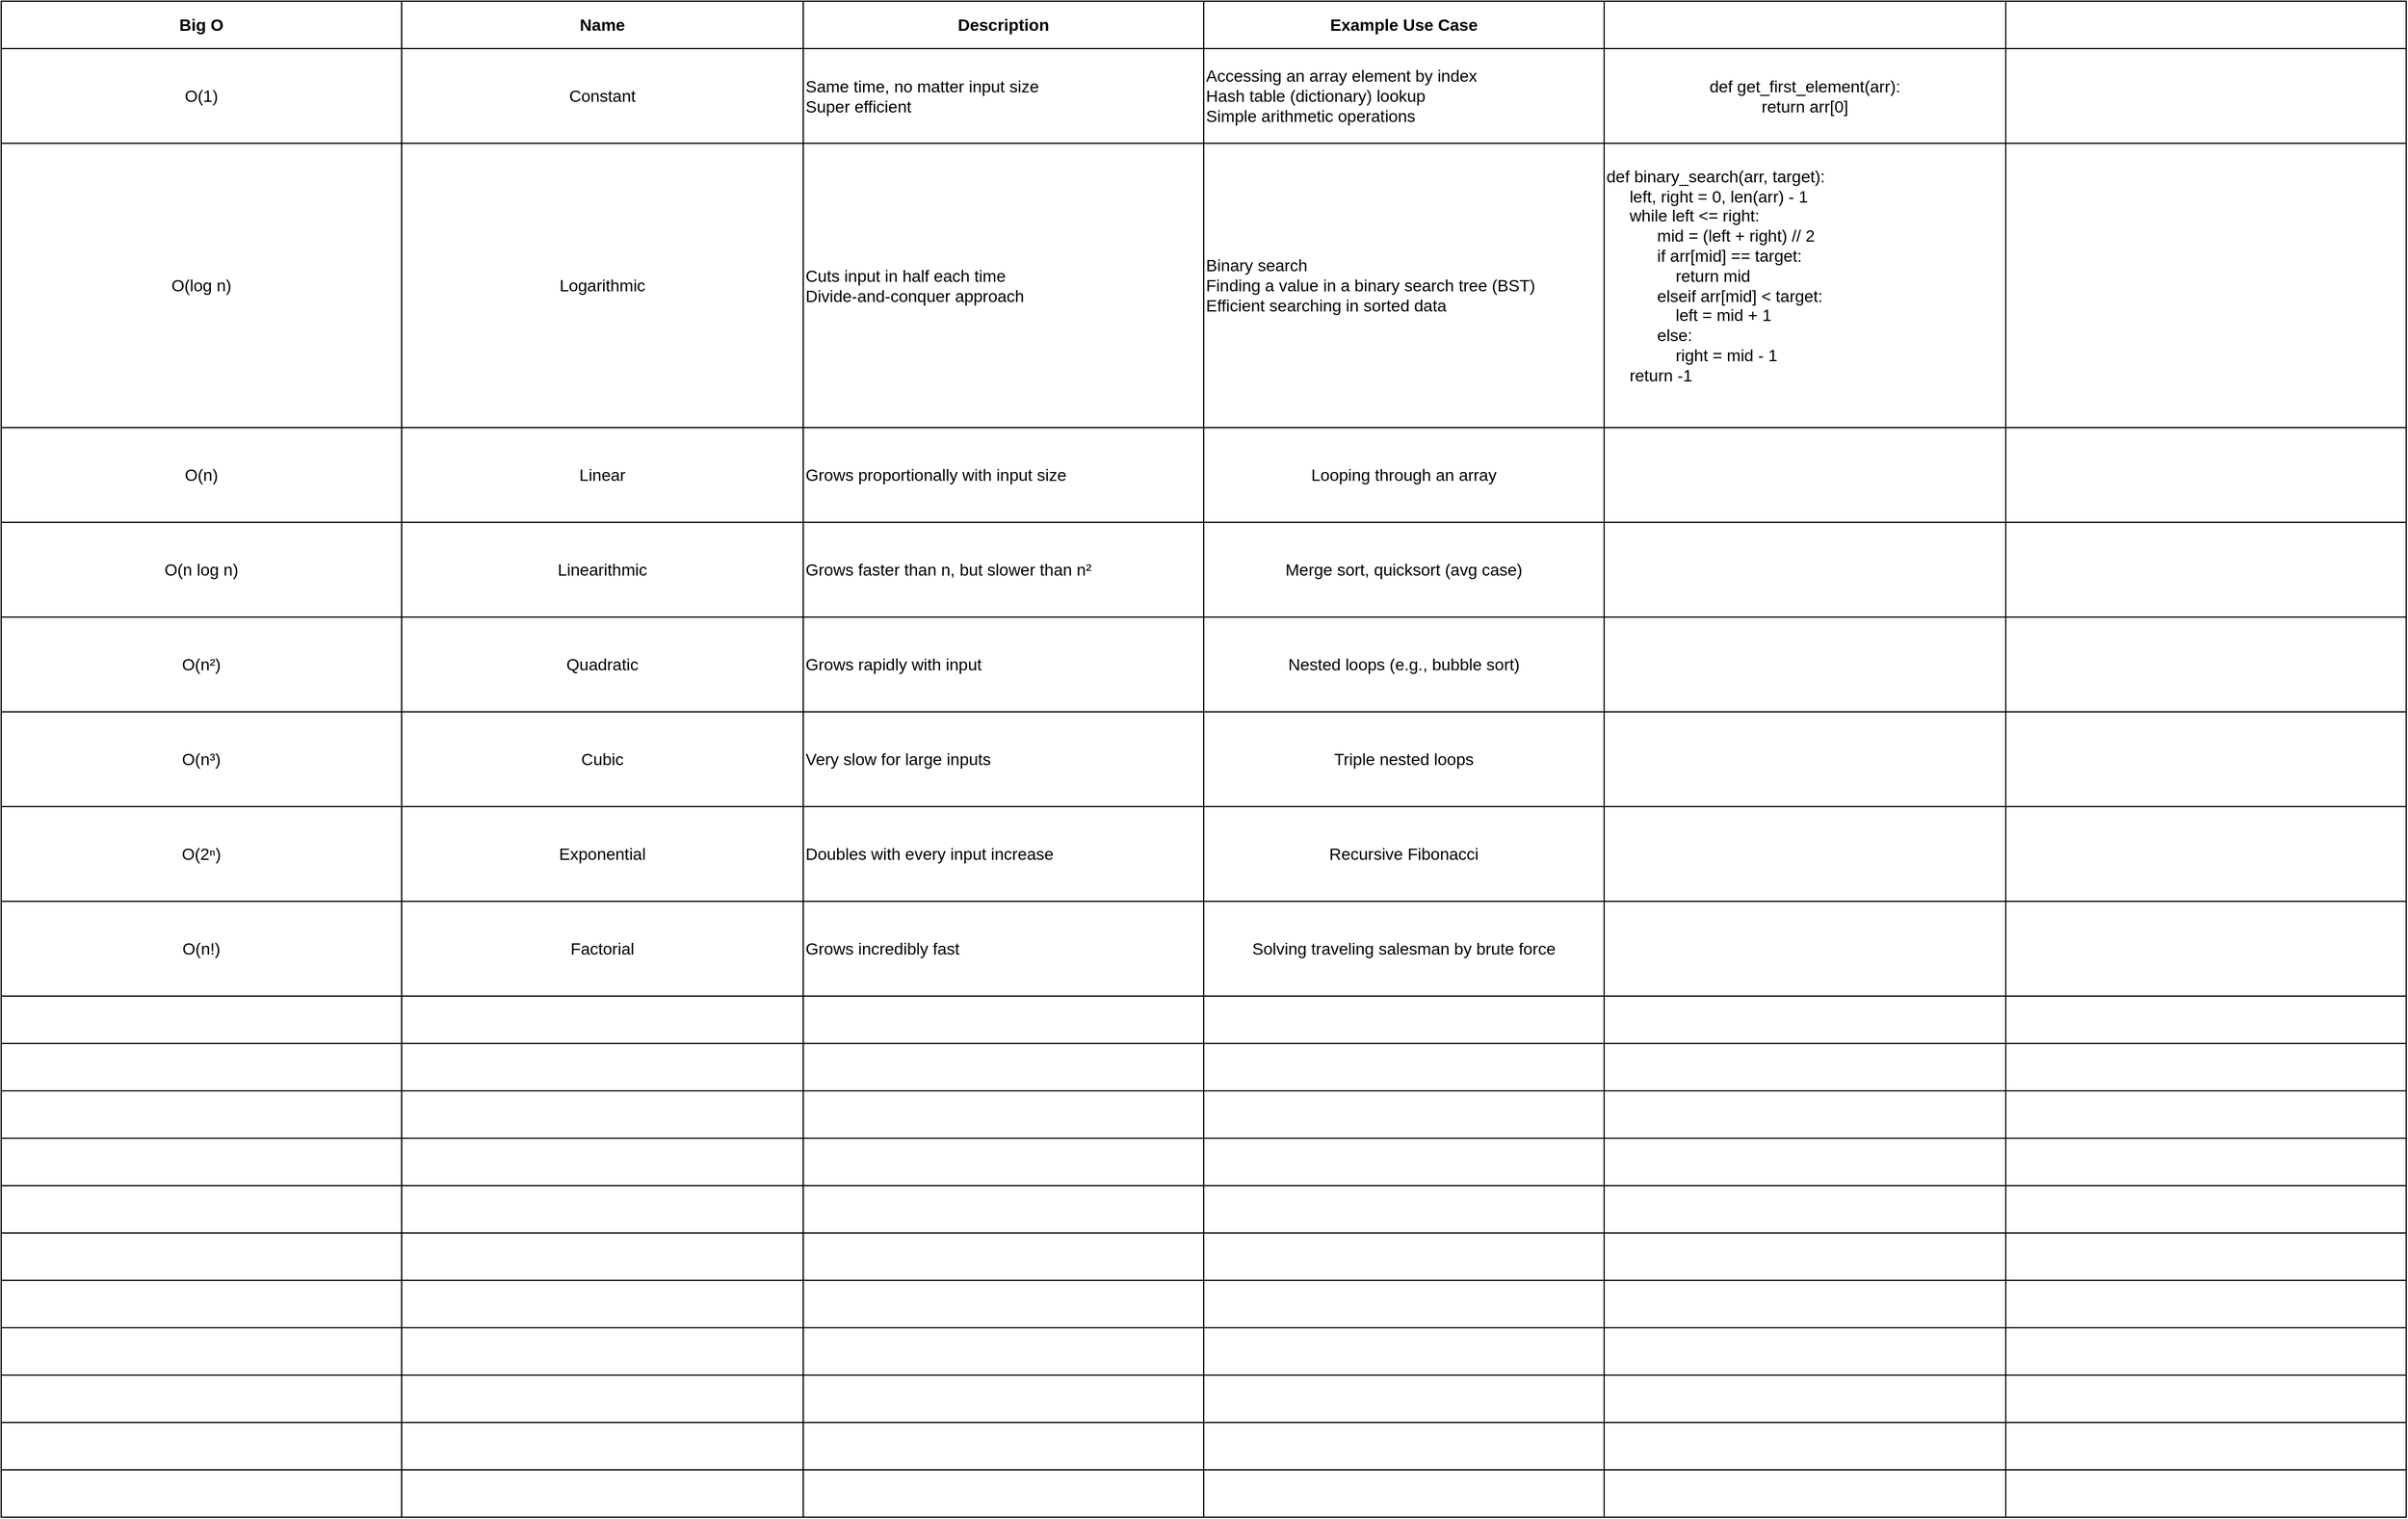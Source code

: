 <mxfile version="28.1.1">
  <diagram name="Page-1" id="e9xcQ6eifDeT-M_6UVjb">
    <mxGraphModel dx="1853" dy="1790" grid="1" gridSize="10" guides="1" tooltips="1" connect="1" arrows="1" fold="1" page="1" pageScale="1" pageWidth="850" pageHeight="1100" math="0" shadow="0">
      <root>
        <mxCell id="0" />
        <mxCell id="1" parent="0" />
        <mxCell id="AeZa2cOe8itvN7YWBq2Q-203" value="" style="shape=table;startSize=0;container=1;collapsible=0;childLayout=tableLayout;" vertex="1" parent="1">
          <mxGeometry x="80" y="-230" width="2030" height="1280" as="geometry" />
        </mxCell>
        <mxCell id="AeZa2cOe8itvN7YWBq2Q-204" value="" style="shape=tableRow;horizontal=0;startSize=0;swimlaneHead=0;swimlaneBody=0;strokeColor=inherit;top=0;left=0;bottom=0;right=0;collapsible=0;dropTarget=0;fillColor=none;points=[[0,0.5],[1,0.5]];portConstraint=eastwest;" vertex="1" parent="AeZa2cOe8itvN7YWBq2Q-203">
          <mxGeometry width="2030" height="40" as="geometry" />
        </mxCell>
        <mxCell id="AeZa2cOe8itvN7YWBq2Q-205" value="Big O" style="shape=partialRectangle;html=1;whiteSpace=wrap;connectable=0;strokeColor=inherit;overflow=hidden;fillColor=none;top=0;left=0;bottom=0;right=0;pointerEvents=1;fontSize=14;fontStyle=1" vertex="1" parent="AeZa2cOe8itvN7YWBq2Q-204">
          <mxGeometry width="338" height="40" as="geometry">
            <mxRectangle width="338" height="40" as="alternateBounds" />
          </mxGeometry>
        </mxCell>
        <mxCell id="AeZa2cOe8itvN7YWBq2Q-206" value="Name" style="shape=partialRectangle;html=1;whiteSpace=wrap;connectable=0;strokeColor=inherit;overflow=hidden;fillColor=none;top=0;left=0;bottom=0;right=0;pointerEvents=1;fontSize=14;fontStyle=1" vertex="1" parent="AeZa2cOe8itvN7YWBq2Q-204">
          <mxGeometry x="338" width="339" height="40" as="geometry">
            <mxRectangle width="339" height="40" as="alternateBounds" />
          </mxGeometry>
        </mxCell>
        <mxCell id="AeZa2cOe8itvN7YWBq2Q-207" value="Description" style="shape=partialRectangle;html=1;whiteSpace=wrap;connectable=0;strokeColor=inherit;overflow=hidden;fillColor=none;top=0;left=0;bottom=0;right=0;pointerEvents=1;fontSize=14;fontStyle=1" vertex="1" parent="AeZa2cOe8itvN7YWBq2Q-204">
          <mxGeometry x="677" width="338" height="40" as="geometry">
            <mxRectangle width="338" height="40" as="alternateBounds" />
          </mxGeometry>
        </mxCell>
        <mxCell id="AeZa2cOe8itvN7YWBq2Q-208" value="Example Use Case" style="shape=partialRectangle;html=1;whiteSpace=wrap;connectable=0;strokeColor=inherit;overflow=hidden;fillColor=none;top=0;left=0;bottom=0;right=0;pointerEvents=1;fontSize=14;fontStyle=1" vertex="1" parent="AeZa2cOe8itvN7YWBq2Q-204">
          <mxGeometry x="1015" width="338" height="40" as="geometry">
            <mxRectangle width="338" height="40" as="alternateBounds" />
          </mxGeometry>
        </mxCell>
        <mxCell id="AeZa2cOe8itvN7YWBq2Q-209" value="" style="shape=partialRectangle;html=1;whiteSpace=wrap;connectable=0;strokeColor=inherit;overflow=hidden;fillColor=none;top=0;left=0;bottom=0;right=0;pointerEvents=1;fontSize=14;fontStyle=1" vertex="1" parent="AeZa2cOe8itvN7YWBq2Q-204">
          <mxGeometry x="1353" width="339" height="40" as="geometry">
            <mxRectangle width="339" height="40" as="alternateBounds" />
          </mxGeometry>
        </mxCell>
        <mxCell id="AeZa2cOe8itvN7YWBq2Q-210" value="" style="shape=partialRectangle;html=1;whiteSpace=wrap;connectable=0;strokeColor=inherit;overflow=hidden;fillColor=none;top=0;left=0;bottom=0;right=0;pointerEvents=1;" vertex="1" parent="AeZa2cOe8itvN7YWBq2Q-204">
          <mxGeometry x="1692" width="338" height="40" as="geometry">
            <mxRectangle width="338" height="40" as="alternateBounds" />
          </mxGeometry>
        </mxCell>
        <mxCell id="AeZa2cOe8itvN7YWBq2Q-211" value="" style="shape=tableRow;horizontal=0;startSize=0;swimlaneHead=0;swimlaneBody=0;strokeColor=inherit;top=0;left=0;bottom=0;right=0;collapsible=0;dropTarget=0;fillColor=none;points=[[0,0.5],[1,0.5]];portConstraint=eastwest;align=left;" vertex="1" parent="AeZa2cOe8itvN7YWBq2Q-203">
          <mxGeometry y="40" width="2030" height="80" as="geometry" />
        </mxCell>
        <mxCell id="AeZa2cOe8itvN7YWBq2Q-212" value="O(1)" style="shape=partialRectangle;html=1;whiteSpace=wrap;connectable=0;strokeColor=inherit;overflow=hidden;fillColor=none;top=0;left=0;bottom=0;right=0;pointerEvents=1;fontSize=14;" vertex="1" parent="AeZa2cOe8itvN7YWBq2Q-211">
          <mxGeometry width="338" height="80" as="geometry">
            <mxRectangle width="338" height="80" as="alternateBounds" />
          </mxGeometry>
        </mxCell>
        <mxCell id="AeZa2cOe8itvN7YWBq2Q-213" value="Constant" style="shape=partialRectangle;html=1;whiteSpace=wrap;connectable=0;strokeColor=inherit;overflow=hidden;fillColor=none;top=0;left=0;bottom=0;right=0;pointerEvents=1;fontSize=14;" vertex="1" parent="AeZa2cOe8itvN7YWBq2Q-211">
          <mxGeometry x="338" width="339" height="80" as="geometry">
            <mxRectangle width="339" height="80" as="alternateBounds" />
          </mxGeometry>
        </mxCell>
        <mxCell id="AeZa2cOe8itvN7YWBq2Q-214" value="Same time, no matter input size&lt;br&gt;Super efficient" style="shape=partialRectangle;html=1;whiteSpace=wrap;connectable=0;strokeColor=inherit;overflow=hidden;fillColor=none;top=0;left=0;bottom=0;right=0;pointerEvents=1;fontSize=14;align=left;" vertex="1" parent="AeZa2cOe8itvN7YWBq2Q-211">
          <mxGeometry x="677" width="338" height="80" as="geometry">
            <mxRectangle width="338" height="80" as="alternateBounds" />
          </mxGeometry>
        </mxCell>
        <mxCell id="AeZa2cOe8itvN7YWBq2Q-215" value="Accessing an array element by index&lt;br&gt;Hash table (dictionary) lookup&lt;br&gt;Simple arithmetic operations" style="shape=partialRectangle;html=1;whiteSpace=wrap;connectable=0;strokeColor=inherit;overflow=hidden;fillColor=none;top=0;left=0;bottom=0;right=0;pointerEvents=1;fontSize=14;align=left;" vertex="1" parent="AeZa2cOe8itvN7YWBq2Q-211">
          <mxGeometry x="1015" width="338" height="80" as="geometry">
            <mxRectangle width="338" height="80" as="alternateBounds" />
          </mxGeometry>
        </mxCell>
        <mxCell id="AeZa2cOe8itvN7YWBq2Q-216" value="&lt;div&gt;&lt;font style=&quot;font-size: 14px;&quot;&gt;def get_first_element(arr):&lt;/font&gt;&lt;/div&gt;&lt;div&gt;&lt;font style=&quot;font-size: 13px;&quot;&gt;&lt;font style=&quot;font-size: 14px;&quot;&gt;return arr[0]&lt;/font&gt;&lt;br&gt;&lt;/font&gt;&lt;/div&gt;" style="shape=partialRectangle;html=1;whiteSpace=wrap;connectable=0;strokeColor=inherit;overflow=hidden;fillColor=none;top=0;left=0;bottom=0;right=0;pointerEvents=1;align=center;" vertex="1" parent="AeZa2cOe8itvN7YWBq2Q-211">
          <mxGeometry x="1353" width="339" height="80" as="geometry">
            <mxRectangle width="339" height="80" as="alternateBounds" />
          </mxGeometry>
        </mxCell>
        <mxCell id="AeZa2cOe8itvN7YWBq2Q-217" value="" style="shape=partialRectangle;html=1;whiteSpace=wrap;connectable=0;strokeColor=inherit;overflow=hidden;fillColor=none;top=0;left=0;bottom=0;right=0;pointerEvents=1;" vertex="1" parent="AeZa2cOe8itvN7YWBq2Q-211">
          <mxGeometry x="1692" width="338" height="80" as="geometry">
            <mxRectangle width="338" height="80" as="alternateBounds" />
          </mxGeometry>
        </mxCell>
        <mxCell id="AeZa2cOe8itvN7YWBq2Q-218" value="" style="shape=tableRow;horizontal=0;startSize=0;swimlaneHead=0;swimlaneBody=0;strokeColor=inherit;top=0;left=0;bottom=0;right=0;collapsible=0;dropTarget=0;fillColor=none;points=[[0,0.5],[1,0.5]];portConstraint=eastwest;" vertex="1" parent="AeZa2cOe8itvN7YWBq2Q-203">
          <mxGeometry y="120" width="2030" height="240" as="geometry" />
        </mxCell>
        <mxCell id="AeZa2cOe8itvN7YWBq2Q-219" value="O(log n)" style="shape=partialRectangle;html=1;whiteSpace=wrap;connectable=0;strokeColor=inherit;overflow=hidden;fillColor=none;top=0;left=0;bottom=0;right=0;pointerEvents=1;fontSize=14;" vertex="1" parent="AeZa2cOe8itvN7YWBq2Q-218">
          <mxGeometry width="338" height="240" as="geometry">
            <mxRectangle width="338" height="240" as="alternateBounds" />
          </mxGeometry>
        </mxCell>
        <mxCell id="AeZa2cOe8itvN7YWBq2Q-220" value="Logarithmic" style="shape=partialRectangle;html=1;whiteSpace=wrap;connectable=0;strokeColor=inherit;overflow=hidden;fillColor=none;top=0;left=0;bottom=0;right=0;pointerEvents=1;fontSize=14;" vertex="1" parent="AeZa2cOe8itvN7YWBq2Q-218">
          <mxGeometry x="338" width="339" height="240" as="geometry">
            <mxRectangle width="339" height="240" as="alternateBounds" />
          </mxGeometry>
        </mxCell>
        <mxCell id="AeZa2cOe8itvN7YWBq2Q-221" value="Cuts input in half each time&lt;br&gt;Divide-and-conquer approach" style="shape=partialRectangle;html=1;whiteSpace=wrap;connectable=0;strokeColor=inherit;overflow=hidden;fillColor=none;top=0;left=0;bottom=0;right=0;pointerEvents=1;fontSize=14;align=left;" vertex="1" parent="AeZa2cOe8itvN7YWBq2Q-218">
          <mxGeometry x="677" width="338" height="240" as="geometry">
            <mxRectangle width="338" height="240" as="alternateBounds" />
          </mxGeometry>
        </mxCell>
        <mxCell id="AeZa2cOe8itvN7YWBq2Q-222" value="Binary search&lt;br&gt;&lt;div&gt;Finding a value in a binary search tree (BST)&lt;/div&gt;&lt;div&gt;Efficient searching in sorted data&lt;br&gt;&lt;/div&gt;" style="shape=partialRectangle;html=1;whiteSpace=wrap;connectable=0;strokeColor=inherit;overflow=hidden;fillColor=none;top=0;left=0;bottom=0;right=0;pointerEvents=1;fontSize=14;align=left;" vertex="1" parent="AeZa2cOe8itvN7YWBq2Q-218">
          <mxGeometry x="1015" width="338" height="240" as="geometry">
            <mxRectangle width="338" height="240" as="alternateBounds" />
          </mxGeometry>
        </mxCell>
        <mxCell id="AeZa2cOe8itvN7YWBq2Q-223" value="&lt;div&gt;&lt;font style=&quot;font-size: 14px;&quot;&gt;def binary_search(arr, target):&lt;/font&gt;&lt;/div&gt;&lt;div&gt;&lt;font style=&quot;font-size: 14px;&quot;&gt;&amp;nbsp;&amp;nbsp;&amp;nbsp;&amp;nbsp; left, right = 0, len(arr) - 1&lt;/font&gt;&lt;/div&gt;&lt;div&gt;&lt;font style=&quot;font-size: 14px;&quot;&gt;&amp;nbsp;&amp;nbsp;&amp;nbsp;&amp;nbsp; while left &amp;lt;= right:&lt;/font&gt;&lt;/div&gt;&lt;div&gt;&lt;font style=&quot;font-size: 14px;&quot;&gt;&amp;nbsp;&amp;nbsp;&amp;nbsp;&amp;nbsp;&amp;nbsp;&amp;nbsp;&amp;nbsp;&amp;nbsp;&amp;nbsp;&amp;nbsp; mid = (left + right) // 2&lt;/font&gt;&lt;/div&gt;&lt;div&gt;&lt;font style=&quot;font-size: 14px;&quot;&gt;&amp;nbsp;&amp;nbsp;&amp;nbsp;&amp;nbsp;&amp;nbsp;&amp;nbsp;&amp;nbsp;&amp;nbsp;&amp;nbsp;&amp;nbsp; if arr[mid] == target:&lt;/font&gt;&lt;/div&gt;&lt;div&gt;&lt;font style=&quot;font-size: 14px;&quot;&gt;&amp;nbsp;&amp;nbsp;&amp;nbsp;&amp;nbsp;&amp;nbsp;&amp;nbsp;&amp;nbsp;&amp;nbsp;&amp;nbsp;&amp;nbsp;&amp;nbsp;&amp;nbsp;&amp;nbsp;&amp;nbsp; return mid&lt;/font&gt;&lt;/div&gt;&lt;div&gt;&lt;font style=&quot;font-size: 14px;&quot;&gt;&amp;nbsp;&amp;nbsp;&amp;nbsp;&amp;nbsp;&amp;nbsp;&amp;nbsp;&amp;nbsp;&amp;nbsp;&amp;nbsp;&amp;nbsp; elseif arr[mid] &amp;lt; target:&lt;/font&gt;&lt;/div&gt;&lt;div&gt;&lt;font style=&quot;font-size: 14px;&quot;&gt;&amp;nbsp;&amp;nbsp;&amp;nbsp;&amp;nbsp;&amp;nbsp;&amp;nbsp;&amp;nbsp;&amp;nbsp;&amp;nbsp;&amp;nbsp;&amp;nbsp;&amp;nbsp;&amp;nbsp;&amp;nbsp; left = mid + 1&lt;/font&gt;&lt;/div&gt;&lt;div&gt;&lt;font style=&quot;font-size: 14px;&quot;&gt;&amp;nbsp;&amp;nbsp;&amp;nbsp;&amp;nbsp;&amp;nbsp;&amp;nbsp;&amp;nbsp;&amp;nbsp;&amp;nbsp;&amp;nbsp; else:&lt;/font&gt;&lt;/div&gt;&lt;div&gt;&lt;font style=&quot;font-size: 14px;&quot;&gt;&amp;nbsp;&amp;nbsp;&amp;nbsp;&amp;nbsp;&amp;nbsp;&amp;nbsp;&amp;nbsp;&amp;nbsp;&amp;nbsp;&amp;nbsp;&amp;nbsp;&amp;nbsp;&amp;nbsp;&amp;nbsp; right = mid - 1&lt;/font&gt;&lt;/div&gt;&lt;div&gt;&lt;font style=&quot;font-size: 14px;&quot;&gt;&amp;nbsp;&amp;nbsp;&amp;nbsp;&amp;nbsp; return -1&lt;br&gt;&lt;/font&gt;&lt;/div&gt;&lt;div&gt;&lt;font style=&quot;font-size: 14px;&quot;&gt;&lt;br&gt;&lt;/font&gt;&lt;/div&gt;" style="shape=partialRectangle;html=1;whiteSpace=wrap;connectable=0;strokeColor=inherit;overflow=hidden;fillColor=none;top=0;left=0;bottom=0;right=0;pointerEvents=1;align=left;" vertex="1" parent="AeZa2cOe8itvN7YWBq2Q-218">
          <mxGeometry x="1353" width="339" height="240" as="geometry">
            <mxRectangle width="339" height="240" as="alternateBounds" />
          </mxGeometry>
        </mxCell>
        <mxCell id="AeZa2cOe8itvN7YWBq2Q-224" value="" style="shape=partialRectangle;html=1;whiteSpace=wrap;connectable=0;strokeColor=inherit;overflow=hidden;fillColor=none;top=0;left=0;bottom=0;right=0;pointerEvents=1;" vertex="1" parent="AeZa2cOe8itvN7YWBq2Q-218">
          <mxGeometry x="1692" width="338" height="240" as="geometry">
            <mxRectangle width="338" height="240" as="alternateBounds" />
          </mxGeometry>
        </mxCell>
        <mxCell id="AeZa2cOe8itvN7YWBq2Q-225" value="" style="shape=tableRow;horizontal=0;startSize=0;swimlaneHead=0;swimlaneBody=0;strokeColor=inherit;top=0;left=0;bottom=0;right=0;collapsible=0;dropTarget=0;fillColor=none;points=[[0,0.5],[1,0.5]];portConstraint=eastwest;" vertex="1" parent="AeZa2cOe8itvN7YWBq2Q-203">
          <mxGeometry y="360" width="2030" height="80" as="geometry" />
        </mxCell>
        <mxCell id="AeZa2cOe8itvN7YWBq2Q-226" value="O(n)" style="shape=partialRectangle;html=1;whiteSpace=wrap;connectable=0;strokeColor=inherit;overflow=hidden;fillColor=none;top=0;left=0;bottom=0;right=0;pointerEvents=1;fontSize=14;" vertex="1" parent="AeZa2cOe8itvN7YWBq2Q-225">
          <mxGeometry width="338" height="80" as="geometry">
            <mxRectangle width="338" height="80" as="alternateBounds" />
          </mxGeometry>
        </mxCell>
        <mxCell id="AeZa2cOe8itvN7YWBq2Q-227" value="Linear" style="shape=partialRectangle;html=1;whiteSpace=wrap;connectable=0;strokeColor=inherit;overflow=hidden;fillColor=none;top=0;left=0;bottom=0;right=0;pointerEvents=1;fontSize=14;" vertex="1" parent="AeZa2cOe8itvN7YWBq2Q-225">
          <mxGeometry x="338" width="339" height="80" as="geometry">
            <mxRectangle width="339" height="80" as="alternateBounds" />
          </mxGeometry>
        </mxCell>
        <mxCell id="AeZa2cOe8itvN7YWBq2Q-228" value="Grows proportionally with input size" style="shape=partialRectangle;html=1;whiteSpace=wrap;connectable=0;strokeColor=inherit;overflow=hidden;fillColor=none;top=0;left=0;bottom=0;right=0;pointerEvents=1;fontSize=14;align=left;" vertex="1" parent="AeZa2cOe8itvN7YWBq2Q-225">
          <mxGeometry x="677" width="338" height="80" as="geometry">
            <mxRectangle width="338" height="80" as="alternateBounds" />
          </mxGeometry>
        </mxCell>
        <mxCell id="AeZa2cOe8itvN7YWBq2Q-229" value="Looping through an array" style="shape=partialRectangle;html=1;whiteSpace=wrap;connectable=0;strokeColor=inherit;overflow=hidden;fillColor=none;top=0;left=0;bottom=0;right=0;pointerEvents=1;fontSize=14;" vertex="1" parent="AeZa2cOe8itvN7YWBq2Q-225">
          <mxGeometry x="1015" width="338" height="80" as="geometry">
            <mxRectangle width="338" height="80" as="alternateBounds" />
          </mxGeometry>
        </mxCell>
        <mxCell id="AeZa2cOe8itvN7YWBq2Q-230" value="" style="shape=partialRectangle;html=1;whiteSpace=wrap;connectable=0;strokeColor=inherit;overflow=hidden;fillColor=none;top=0;left=0;bottom=0;right=0;pointerEvents=1;" vertex="1" parent="AeZa2cOe8itvN7YWBq2Q-225">
          <mxGeometry x="1353" width="339" height="80" as="geometry">
            <mxRectangle width="339" height="80" as="alternateBounds" />
          </mxGeometry>
        </mxCell>
        <mxCell id="AeZa2cOe8itvN7YWBq2Q-231" value="" style="shape=partialRectangle;html=1;whiteSpace=wrap;connectable=0;strokeColor=inherit;overflow=hidden;fillColor=none;top=0;left=0;bottom=0;right=0;pointerEvents=1;" vertex="1" parent="AeZa2cOe8itvN7YWBq2Q-225">
          <mxGeometry x="1692" width="338" height="80" as="geometry">
            <mxRectangle width="338" height="80" as="alternateBounds" />
          </mxGeometry>
        </mxCell>
        <mxCell id="AeZa2cOe8itvN7YWBq2Q-232" value="" style="shape=tableRow;horizontal=0;startSize=0;swimlaneHead=0;swimlaneBody=0;strokeColor=inherit;top=0;left=0;bottom=0;right=0;collapsible=0;dropTarget=0;fillColor=none;points=[[0,0.5],[1,0.5]];portConstraint=eastwest;" vertex="1" parent="AeZa2cOe8itvN7YWBq2Q-203">
          <mxGeometry y="440" width="2030" height="80" as="geometry" />
        </mxCell>
        <mxCell id="AeZa2cOe8itvN7YWBq2Q-233" value="O(n log n)" style="shape=partialRectangle;html=1;whiteSpace=wrap;connectable=0;strokeColor=inherit;overflow=hidden;fillColor=none;top=0;left=0;bottom=0;right=0;pointerEvents=1;fontSize=14;" vertex="1" parent="AeZa2cOe8itvN7YWBq2Q-232">
          <mxGeometry width="338" height="80" as="geometry">
            <mxRectangle width="338" height="80" as="alternateBounds" />
          </mxGeometry>
        </mxCell>
        <mxCell id="AeZa2cOe8itvN7YWBq2Q-234" value="Linearithmic" style="shape=partialRectangle;html=1;whiteSpace=wrap;connectable=0;strokeColor=inherit;overflow=hidden;fillColor=none;top=0;left=0;bottom=0;right=0;pointerEvents=1;fontSize=14;" vertex="1" parent="AeZa2cOe8itvN7YWBq2Q-232">
          <mxGeometry x="338" width="339" height="80" as="geometry">
            <mxRectangle width="339" height="80" as="alternateBounds" />
          </mxGeometry>
        </mxCell>
        <mxCell id="AeZa2cOe8itvN7YWBq2Q-235" value="Grows faster than n, but slower than n²" style="shape=partialRectangle;html=1;whiteSpace=wrap;connectable=0;strokeColor=inherit;overflow=hidden;fillColor=none;top=0;left=0;bottom=0;right=0;pointerEvents=1;fontSize=14;align=left;" vertex="1" parent="AeZa2cOe8itvN7YWBq2Q-232">
          <mxGeometry x="677" width="338" height="80" as="geometry">
            <mxRectangle width="338" height="80" as="alternateBounds" />
          </mxGeometry>
        </mxCell>
        <mxCell id="AeZa2cOe8itvN7YWBq2Q-236" value="Merge sort, quicksort (avg case)" style="shape=partialRectangle;html=1;whiteSpace=wrap;connectable=0;strokeColor=inherit;overflow=hidden;fillColor=none;top=0;left=0;bottom=0;right=0;pointerEvents=1;fontSize=14;" vertex="1" parent="AeZa2cOe8itvN7YWBq2Q-232">
          <mxGeometry x="1015" width="338" height="80" as="geometry">
            <mxRectangle width="338" height="80" as="alternateBounds" />
          </mxGeometry>
        </mxCell>
        <mxCell id="AeZa2cOe8itvN7YWBq2Q-237" value="" style="shape=partialRectangle;html=1;whiteSpace=wrap;connectable=0;strokeColor=inherit;overflow=hidden;fillColor=none;top=0;left=0;bottom=0;right=0;pointerEvents=1;" vertex="1" parent="AeZa2cOe8itvN7YWBq2Q-232">
          <mxGeometry x="1353" width="339" height="80" as="geometry">
            <mxRectangle width="339" height="80" as="alternateBounds" />
          </mxGeometry>
        </mxCell>
        <mxCell id="AeZa2cOe8itvN7YWBq2Q-238" value="" style="shape=partialRectangle;html=1;whiteSpace=wrap;connectable=0;strokeColor=inherit;overflow=hidden;fillColor=none;top=0;left=0;bottom=0;right=0;pointerEvents=1;" vertex="1" parent="AeZa2cOe8itvN7YWBq2Q-232">
          <mxGeometry x="1692" width="338" height="80" as="geometry">
            <mxRectangle width="338" height="80" as="alternateBounds" />
          </mxGeometry>
        </mxCell>
        <mxCell id="AeZa2cOe8itvN7YWBq2Q-239" value="" style="shape=tableRow;horizontal=0;startSize=0;swimlaneHead=0;swimlaneBody=0;strokeColor=inherit;top=0;left=0;bottom=0;right=0;collapsible=0;dropTarget=0;fillColor=none;points=[[0,0.5],[1,0.5]];portConstraint=eastwest;" vertex="1" parent="AeZa2cOe8itvN7YWBq2Q-203">
          <mxGeometry y="520" width="2030" height="80" as="geometry" />
        </mxCell>
        <mxCell id="AeZa2cOe8itvN7YWBq2Q-240" value="O(n²)" style="shape=partialRectangle;html=1;whiteSpace=wrap;connectable=0;strokeColor=inherit;overflow=hidden;fillColor=none;top=0;left=0;bottom=0;right=0;pointerEvents=1;fontSize=14;" vertex="1" parent="AeZa2cOe8itvN7YWBq2Q-239">
          <mxGeometry width="338" height="80" as="geometry">
            <mxRectangle width="338" height="80" as="alternateBounds" />
          </mxGeometry>
        </mxCell>
        <mxCell id="AeZa2cOe8itvN7YWBq2Q-241" value="Quadratic" style="shape=partialRectangle;html=1;whiteSpace=wrap;connectable=0;strokeColor=inherit;overflow=hidden;fillColor=none;top=0;left=0;bottom=0;right=0;pointerEvents=1;fontSize=14;" vertex="1" parent="AeZa2cOe8itvN7YWBq2Q-239">
          <mxGeometry x="338" width="339" height="80" as="geometry">
            <mxRectangle width="339" height="80" as="alternateBounds" />
          </mxGeometry>
        </mxCell>
        <mxCell id="AeZa2cOe8itvN7YWBq2Q-242" value="Grows rapidly with input" style="shape=partialRectangle;html=1;whiteSpace=wrap;connectable=0;strokeColor=inherit;overflow=hidden;fillColor=none;top=0;left=0;bottom=0;right=0;pointerEvents=1;fontSize=14;align=left;" vertex="1" parent="AeZa2cOe8itvN7YWBq2Q-239">
          <mxGeometry x="677" width="338" height="80" as="geometry">
            <mxRectangle width="338" height="80" as="alternateBounds" />
          </mxGeometry>
        </mxCell>
        <mxCell id="AeZa2cOe8itvN7YWBq2Q-243" value="Nested loops (e.g., bubble sort)" style="shape=partialRectangle;html=1;whiteSpace=wrap;connectable=0;strokeColor=inherit;overflow=hidden;fillColor=none;top=0;left=0;bottom=0;right=0;pointerEvents=1;fontSize=14;" vertex="1" parent="AeZa2cOe8itvN7YWBq2Q-239">
          <mxGeometry x="1015" width="338" height="80" as="geometry">
            <mxRectangle width="338" height="80" as="alternateBounds" />
          </mxGeometry>
        </mxCell>
        <mxCell id="AeZa2cOe8itvN7YWBq2Q-244" value="" style="shape=partialRectangle;html=1;whiteSpace=wrap;connectable=0;strokeColor=inherit;overflow=hidden;fillColor=none;top=0;left=0;bottom=0;right=0;pointerEvents=1;" vertex="1" parent="AeZa2cOe8itvN7YWBq2Q-239">
          <mxGeometry x="1353" width="339" height="80" as="geometry">
            <mxRectangle width="339" height="80" as="alternateBounds" />
          </mxGeometry>
        </mxCell>
        <mxCell id="AeZa2cOe8itvN7YWBq2Q-245" value="" style="shape=partialRectangle;html=1;whiteSpace=wrap;connectable=0;strokeColor=inherit;overflow=hidden;fillColor=none;top=0;left=0;bottom=0;right=0;pointerEvents=1;" vertex="1" parent="AeZa2cOe8itvN7YWBq2Q-239">
          <mxGeometry x="1692" width="338" height="80" as="geometry">
            <mxRectangle width="338" height="80" as="alternateBounds" />
          </mxGeometry>
        </mxCell>
        <mxCell id="AeZa2cOe8itvN7YWBq2Q-246" value="" style="shape=tableRow;horizontal=0;startSize=0;swimlaneHead=0;swimlaneBody=0;strokeColor=inherit;top=0;left=0;bottom=0;right=0;collapsible=0;dropTarget=0;fillColor=none;points=[[0,0.5],[1,0.5]];portConstraint=eastwest;" vertex="1" parent="AeZa2cOe8itvN7YWBq2Q-203">
          <mxGeometry y="600" width="2030" height="80" as="geometry" />
        </mxCell>
        <mxCell id="AeZa2cOe8itvN7YWBq2Q-247" value="O(n³)" style="shape=partialRectangle;html=1;whiteSpace=wrap;connectable=0;strokeColor=inherit;overflow=hidden;fillColor=none;top=0;left=0;bottom=0;right=0;pointerEvents=1;fontSize=14;" vertex="1" parent="AeZa2cOe8itvN7YWBq2Q-246">
          <mxGeometry width="338" height="80" as="geometry">
            <mxRectangle width="338" height="80" as="alternateBounds" />
          </mxGeometry>
        </mxCell>
        <mxCell id="AeZa2cOe8itvN7YWBq2Q-248" value="Cubic" style="shape=partialRectangle;html=1;whiteSpace=wrap;connectable=0;strokeColor=inherit;overflow=hidden;fillColor=none;top=0;left=0;bottom=0;right=0;pointerEvents=1;fontSize=14;" vertex="1" parent="AeZa2cOe8itvN7YWBq2Q-246">
          <mxGeometry x="338" width="339" height="80" as="geometry">
            <mxRectangle width="339" height="80" as="alternateBounds" />
          </mxGeometry>
        </mxCell>
        <mxCell id="AeZa2cOe8itvN7YWBq2Q-249" value="Very slow for large inputs" style="shape=partialRectangle;html=1;whiteSpace=wrap;connectable=0;strokeColor=inherit;overflow=hidden;fillColor=none;top=0;left=0;bottom=0;right=0;pointerEvents=1;fontSize=14;align=left;" vertex="1" parent="AeZa2cOe8itvN7YWBq2Q-246">
          <mxGeometry x="677" width="338" height="80" as="geometry">
            <mxRectangle width="338" height="80" as="alternateBounds" />
          </mxGeometry>
        </mxCell>
        <mxCell id="AeZa2cOe8itvN7YWBq2Q-250" value="Triple nested loops" style="shape=partialRectangle;html=1;whiteSpace=wrap;connectable=0;strokeColor=inherit;overflow=hidden;fillColor=none;top=0;left=0;bottom=0;right=0;pointerEvents=1;fontSize=14;" vertex="1" parent="AeZa2cOe8itvN7YWBq2Q-246">
          <mxGeometry x="1015" width="338" height="80" as="geometry">
            <mxRectangle width="338" height="80" as="alternateBounds" />
          </mxGeometry>
        </mxCell>
        <mxCell id="AeZa2cOe8itvN7YWBq2Q-251" value="" style="shape=partialRectangle;html=1;whiteSpace=wrap;connectable=0;strokeColor=inherit;overflow=hidden;fillColor=none;top=0;left=0;bottom=0;right=0;pointerEvents=1;" vertex="1" parent="AeZa2cOe8itvN7YWBq2Q-246">
          <mxGeometry x="1353" width="339" height="80" as="geometry">
            <mxRectangle width="339" height="80" as="alternateBounds" />
          </mxGeometry>
        </mxCell>
        <mxCell id="AeZa2cOe8itvN7YWBq2Q-252" value="" style="shape=partialRectangle;html=1;whiteSpace=wrap;connectable=0;strokeColor=inherit;overflow=hidden;fillColor=none;top=0;left=0;bottom=0;right=0;pointerEvents=1;" vertex="1" parent="AeZa2cOe8itvN7YWBq2Q-246">
          <mxGeometry x="1692" width="338" height="80" as="geometry">
            <mxRectangle width="338" height="80" as="alternateBounds" />
          </mxGeometry>
        </mxCell>
        <mxCell id="AeZa2cOe8itvN7YWBq2Q-253" value="" style="shape=tableRow;horizontal=0;startSize=0;swimlaneHead=0;swimlaneBody=0;strokeColor=inherit;top=0;left=0;bottom=0;right=0;collapsible=0;dropTarget=0;fillColor=none;points=[[0,0.5],[1,0.5]];portConstraint=eastwest;" vertex="1" parent="AeZa2cOe8itvN7YWBq2Q-203">
          <mxGeometry y="680" width="2030" height="80" as="geometry" />
        </mxCell>
        <mxCell id="AeZa2cOe8itvN7YWBq2Q-254" value="O(2ⁿ)" style="shape=partialRectangle;html=1;whiteSpace=wrap;connectable=0;strokeColor=inherit;overflow=hidden;fillColor=none;top=0;left=0;bottom=0;right=0;pointerEvents=1;fontSize=14;" vertex="1" parent="AeZa2cOe8itvN7YWBq2Q-253">
          <mxGeometry width="338" height="80" as="geometry">
            <mxRectangle width="338" height="80" as="alternateBounds" />
          </mxGeometry>
        </mxCell>
        <mxCell id="AeZa2cOe8itvN7YWBq2Q-255" value="Exponential" style="shape=partialRectangle;html=1;whiteSpace=wrap;connectable=0;strokeColor=inherit;overflow=hidden;fillColor=none;top=0;left=0;bottom=0;right=0;pointerEvents=1;fontSize=14;" vertex="1" parent="AeZa2cOe8itvN7YWBq2Q-253">
          <mxGeometry x="338" width="339" height="80" as="geometry">
            <mxRectangle width="339" height="80" as="alternateBounds" />
          </mxGeometry>
        </mxCell>
        <mxCell id="AeZa2cOe8itvN7YWBq2Q-256" value="Doubles with every input increase" style="shape=partialRectangle;html=1;whiteSpace=wrap;connectable=0;strokeColor=inherit;overflow=hidden;fillColor=none;top=0;left=0;bottom=0;right=0;pointerEvents=1;fontSize=14;align=left;" vertex="1" parent="AeZa2cOe8itvN7YWBq2Q-253">
          <mxGeometry x="677" width="338" height="80" as="geometry">
            <mxRectangle width="338" height="80" as="alternateBounds" />
          </mxGeometry>
        </mxCell>
        <mxCell id="AeZa2cOe8itvN7YWBq2Q-257" value="Recursive Fibonacci" style="shape=partialRectangle;html=1;whiteSpace=wrap;connectable=0;strokeColor=inherit;overflow=hidden;fillColor=none;top=0;left=0;bottom=0;right=0;pointerEvents=1;fontSize=14;" vertex="1" parent="AeZa2cOe8itvN7YWBq2Q-253">
          <mxGeometry x="1015" width="338" height="80" as="geometry">
            <mxRectangle width="338" height="80" as="alternateBounds" />
          </mxGeometry>
        </mxCell>
        <mxCell id="AeZa2cOe8itvN7YWBq2Q-258" value="" style="shape=partialRectangle;html=1;whiteSpace=wrap;connectable=0;strokeColor=inherit;overflow=hidden;fillColor=none;top=0;left=0;bottom=0;right=0;pointerEvents=1;" vertex="1" parent="AeZa2cOe8itvN7YWBq2Q-253">
          <mxGeometry x="1353" width="339" height="80" as="geometry">
            <mxRectangle width="339" height="80" as="alternateBounds" />
          </mxGeometry>
        </mxCell>
        <mxCell id="AeZa2cOe8itvN7YWBq2Q-259" value="" style="shape=partialRectangle;html=1;whiteSpace=wrap;connectable=0;strokeColor=inherit;overflow=hidden;fillColor=none;top=0;left=0;bottom=0;right=0;pointerEvents=1;" vertex="1" parent="AeZa2cOe8itvN7YWBq2Q-253">
          <mxGeometry x="1692" width="338" height="80" as="geometry">
            <mxRectangle width="338" height="80" as="alternateBounds" />
          </mxGeometry>
        </mxCell>
        <mxCell id="AeZa2cOe8itvN7YWBq2Q-260" value="" style="shape=tableRow;horizontal=0;startSize=0;swimlaneHead=0;swimlaneBody=0;strokeColor=inherit;top=0;left=0;bottom=0;right=0;collapsible=0;dropTarget=0;fillColor=none;points=[[0,0.5],[1,0.5]];portConstraint=eastwest;" vertex="1" parent="AeZa2cOe8itvN7YWBq2Q-203">
          <mxGeometry y="760" width="2030" height="80" as="geometry" />
        </mxCell>
        <mxCell id="AeZa2cOe8itvN7YWBq2Q-261" value="O(n!)" style="shape=partialRectangle;html=1;whiteSpace=wrap;connectable=0;strokeColor=inherit;overflow=hidden;fillColor=none;top=0;left=0;bottom=0;right=0;pointerEvents=1;fontSize=14;" vertex="1" parent="AeZa2cOe8itvN7YWBq2Q-260">
          <mxGeometry width="338" height="80" as="geometry">
            <mxRectangle width="338" height="80" as="alternateBounds" />
          </mxGeometry>
        </mxCell>
        <mxCell id="AeZa2cOe8itvN7YWBq2Q-262" value="Factorial" style="shape=partialRectangle;html=1;whiteSpace=wrap;connectable=0;strokeColor=inherit;overflow=hidden;fillColor=none;top=0;left=0;bottom=0;right=0;pointerEvents=1;fontSize=14;" vertex="1" parent="AeZa2cOe8itvN7YWBq2Q-260">
          <mxGeometry x="338" width="339" height="80" as="geometry">
            <mxRectangle width="339" height="80" as="alternateBounds" />
          </mxGeometry>
        </mxCell>
        <mxCell id="AeZa2cOe8itvN7YWBq2Q-263" value="Grows incredibly fast" style="shape=partialRectangle;html=1;whiteSpace=wrap;connectable=0;strokeColor=inherit;overflow=hidden;fillColor=none;top=0;left=0;bottom=0;right=0;pointerEvents=1;fontSize=14;align=left;" vertex="1" parent="AeZa2cOe8itvN7YWBq2Q-260">
          <mxGeometry x="677" width="338" height="80" as="geometry">
            <mxRectangle width="338" height="80" as="alternateBounds" />
          </mxGeometry>
        </mxCell>
        <mxCell id="AeZa2cOe8itvN7YWBq2Q-264" value="Solving traveling salesman by brute force" style="shape=partialRectangle;html=1;whiteSpace=wrap;connectable=0;strokeColor=inherit;overflow=hidden;fillColor=none;top=0;left=0;bottom=0;right=0;pointerEvents=1;fontSize=14;" vertex="1" parent="AeZa2cOe8itvN7YWBq2Q-260">
          <mxGeometry x="1015" width="338" height="80" as="geometry">
            <mxRectangle width="338" height="80" as="alternateBounds" />
          </mxGeometry>
        </mxCell>
        <mxCell id="AeZa2cOe8itvN7YWBq2Q-265" value="" style="shape=partialRectangle;html=1;whiteSpace=wrap;connectable=0;strokeColor=inherit;overflow=hidden;fillColor=none;top=0;left=0;bottom=0;right=0;pointerEvents=1;" vertex="1" parent="AeZa2cOe8itvN7YWBq2Q-260">
          <mxGeometry x="1353" width="339" height="80" as="geometry">
            <mxRectangle width="339" height="80" as="alternateBounds" />
          </mxGeometry>
        </mxCell>
        <mxCell id="AeZa2cOe8itvN7YWBq2Q-266" value="" style="shape=partialRectangle;html=1;whiteSpace=wrap;connectable=0;strokeColor=inherit;overflow=hidden;fillColor=none;top=0;left=0;bottom=0;right=0;pointerEvents=1;" vertex="1" parent="AeZa2cOe8itvN7YWBq2Q-260">
          <mxGeometry x="1692" width="338" height="80" as="geometry">
            <mxRectangle width="338" height="80" as="alternateBounds" />
          </mxGeometry>
        </mxCell>
        <mxCell id="AeZa2cOe8itvN7YWBq2Q-267" value="" style="shape=tableRow;horizontal=0;startSize=0;swimlaneHead=0;swimlaneBody=0;strokeColor=inherit;top=0;left=0;bottom=0;right=0;collapsible=0;dropTarget=0;fillColor=none;points=[[0,0.5],[1,0.5]];portConstraint=eastwest;" vertex="1" parent="AeZa2cOe8itvN7YWBq2Q-203">
          <mxGeometry y="840" width="2030" height="40" as="geometry" />
        </mxCell>
        <mxCell id="AeZa2cOe8itvN7YWBq2Q-268" value="" style="shape=partialRectangle;html=1;whiteSpace=wrap;connectable=0;strokeColor=inherit;overflow=hidden;fillColor=none;top=0;left=0;bottom=0;right=0;pointerEvents=1;" vertex="1" parent="AeZa2cOe8itvN7YWBq2Q-267">
          <mxGeometry width="338" height="40" as="geometry">
            <mxRectangle width="338" height="40" as="alternateBounds" />
          </mxGeometry>
        </mxCell>
        <mxCell id="AeZa2cOe8itvN7YWBq2Q-269" value="" style="shape=partialRectangle;html=1;whiteSpace=wrap;connectable=0;strokeColor=inherit;overflow=hidden;fillColor=none;top=0;left=0;bottom=0;right=0;pointerEvents=1;" vertex="1" parent="AeZa2cOe8itvN7YWBq2Q-267">
          <mxGeometry x="338" width="339" height="40" as="geometry">
            <mxRectangle width="339" height="40" as="alternateBounds" />
          </mxGeometry>
        </mxCell>
        <mxCell id="AeZa2cOe8itvN7YWBq2Q-270" value="" style="shape=partialRectangle;html=1;whiteSpace=wrap;connectable=0;strokeColor=inherit;overflow=hidden;fillColor=none;top=0;left=0;bottom=0;right=0;pointerEvents=1;" vertex="1" parent="AeZa2cOe8itvN7YWBq2Q-267">
          <mxGeometry x="677" width="338" height="40" as="geometry">
            <mxRectangle width="338" height="40" as="alternateBounds" />
          </mxGeometry>
        </mxCell>
        <mxCell id="AeZa2cOe8itvN7YWBq2Q-271" value="" style="shape=partialRectangle;html=1;whiteSpace=wrap;connectable=0;strokeColor=inherit;overflow=hidden;fillColor=none;top=0;left=0;bottom=0;right=0;pointerEvents=1;" vertex="1" parent="AeZa2cOe8itvN7YWBq2Q-267">
          <mxGeometry x="1015" width="338" height="40" as="geometry">
            <mxRectangle width="338" height="40" as="alternateBounds" />
          </mxGeometry>
        </mxCell>
        <mxCell id="AeZa2cOe8itvN7YWBq2Q-272" value="" style="shape=partialRectangle;html=1;whiteSpace=wrap;connectable=0;strokeColor=inherit;overflow=hidden;fillColor=none;top=0;left=0;bottom=0;right=0;pointerEvents=1;" vertex="1" parent="AeZa2cOe8itvN7YWBq2Q-267">
          <mxGeometry x="1353" width="339" height="40" as="geometry">
            <mxRectangle width="339" height="40" as="alternateBounds" />
          </mxGeometry>
        </mxCell>
        <mxCell id="AeZa2cOe8itvN7YWBq2Q-273" value="" style="shape=partialRectangle;html=1;whiteSpace=wrap;connectable=0;strokeColor=inherit;overflow=hidden;fillColor=none;top=0;left=0;bottom=0;right=0;pointerEvents=1;" vertex="1" parent="AeZa2cOe8itvN7YWBq2Q-267">
          <mxGeometry x="1692" width="338" height="40" as="geometry">
            <mxRectangle width="338" height="40" as="alternateBounds" />
          </mxGeometry>
        </mxCell>
        <mxCell id="AeZa2cOe8itvN7YWBq2Q-274" value="" style="shape=tableRow;horizontal=0;startSize=0;swimlaneHead=0;swimlaneBody=0;strokeColor=inherit;top=0;left=0;bottom=0;right=0;collapsible=0;dropTarget=0;fillColor=none;points=[[0,0.5],[1,0.5]];portConstraint=eastwest;" vertex="1" parent="AeZa2cOe8itvN7YWBq2Q-203">
          <mxGeometry y="880" width="2030" height="40" as="geometry" />
        </mxCell>
        <mxCell id="AeZa2cOe8itvN7YWBq2Q-275" value="" style="shape=partialRectangle;html=1;whiteSpace=wrap;connectable=0;strokeColor=inherit;overflow=hidden;fillColor=none;top=0;left=0;bottom=0;right=0;pointerEvents=1;" vertex="1" parent="AeZa2cOe8itvN7YWBq2Q-274">
          <mxGeometry width="338" height="40" as="geometry">
            <mxRectangle width="338" height="40" as="alternateBounds" />
          </mxGeometry>
        </mxCell>
        <mxCell id="AeZa2cOe8itvN7YWBq2Q-276" value="" style="shape=partialRectangle;html=1;whiteSpace=wrap;connectable=0;strokeColor=inherit;overflow=hidden;fillColor=none;top=0;left=0;bottom=0;right=0;pointerEvents=1;" vertex="1" parent="AeZa2cOe8itvN7YWBq2Q-274">
          <mxGeometry x="338" width="339" height="40" as="geometry">
            <mxRectangle width="339" height="40" as="alternateBounds" />
          </mxGeometry>
        </mxCell>
        <mxCell id="AeZa2cOe8itvN7YWBq2Q-277" value="" style="shape=partialRectangle;html=1;whiteSpace=wrap;connectable=0;strokeColor=inherit;overflow=hidden;fillColor=none;top=0;left=0;bottom=0;right=0;pointerEvents=1;" vertex="1" parent="AeZa2cOe8itvN7YWBq2Q-274">
          <mxGeometry x="677" width="338" height="40" as="geometry">
            <mxRectangle width="338" height="40" as="alternateBounds" />
          </mxGeometry>
        </mxCell>
        <mxCell id="AeZa2cOe8itvN7YWBq2Q-278" value="" style="shape=partialRectangle;html=1;whiteSpace=wrap;connectable=0;strokeColor=inherit;overflow=hidden;fillColor=none;top=0;left=0;bottom=0;right=0;pointerEvents=1;" vertex="1" parent="AeZa2cOe8itvN7YWBq2Q-274">
          <mxGeometry x="1015" width="338" height="40" as="geometry">
            <mxRectangle width="338" height="40" as="alternateBounds" />
          </mxGeometry>
        </mxCell>
        <mxCell id="AeZa2cOe8itvN7YWBq2Q-279" value="" style="shape=partialRectangle;html=1;whiteSpace=wrap;connectable=0;strokeColor=inherit;overflow=hidden;fillColor=none;top=0;left=0;bottom=0;right=0;pointerEvents=1;" vertex="1" parent="AeZa2cOe8itvN7YWBq2Q-274">
          <mxGeometry x="1353" width="339" height="40" as="geometry">
            <mxRectangle width="339" height="40" as="alternateBounds" />
          </mxGeometry>
        </mxCell>
        <mxCell id="AeZa2cOe8itvN7YWBq2Q-280" value="" style="shape=partialRectangle;html=1;whiteSpace=wrap;connectable=0;strokeColor=inherit;overflow=hidden;fillColor=none;top=0;left=0;bottom=0;right=0;pointerEvents=1;" vertex="1" parent="AeZa2cOe8itvN7YWBq2Q-274">
          <mxGeometry x="1692" width="338" height="40" as="geometry">
            <mxRectangle width="338" height="40" as="alternateBounds" />
          </mxGeometry>
        </mxCell>
        <mxCell id="AeZa2cOe8itvN7YWBq2Q-281" value="" style="shape=tableRow;horizontal=0;startSize=0;swimlaneHead=0;swimlaneBody=0;strokeColor=inherit;top=0;left=0;bottom=0;right=0;collapsible=0;dropTarget=0;fillColor=none;points=[[0,0.5],[1,0.5]];portConstraint=eastwest;" vertex="1" parent="AeZa2cOe8itvN7YWBq2Q-203">
          <mxGeometry y="920" width="2030" height="40" as="geometry" />
        </mxCell>
        <mxCell id="AeZa2cOe8itvN7YWBq2Q-282" value="" style="shape=partialRectangle;html=1;whiteSpace=wrap;connectable=0;strokeColor=inherit;overflow=hidden;fillColor=none;top=0;left=0;bottom=0;right=0;pointerEvents=1;" vertex="1" parent="AeZa2cOe8itvN7YWBq2Q-281">
          <mxGeometry width="338" height="40" as="geometry">
            <mxRectangle width="338" height="40" as="alternateBounds" />
          </mxGeometry>
        </mxCell>
        <mxCell id="AeZa2cOe8itvN7YWBq2Q-283" value="" style="shape=partialRectangle;html=1;whiteSpace=wrap;connectable=0;strokeColor=inherit;overflow=hidden;fillColor=none;top=0;left=0;bottom=0;right=0;pointerEvents=1;" vertex="1" parent="AeZa2cOe8itvN7YWBq2Q-281">
          <mxGeometry x="338" width="339" height="40" as="geometry">
            <mxRectangle width="339" height="40" as="alternateBounds" />
          </mxGeometry>
        </mxCell>
        <mxCell id="AeZa2cOe8itvN7YWBq2Q-284" value="" style="shape=partialRectangle;html=1;whiteSpace=wrap;connectable=0;strokeColor=inherit;overflow=hidden;fillColor=none;top=0;left=0;bottom=0;right=0;pointerEvents=1;" vertex="1" parent="AeZa2cOe8itvN7YWBq2Q-281">
          <mxGeometry x="677" width="338" height="40" as="geometry">
            <mxRectangle width="338" height="40" as="alternateBounds" />
          </mxGeometry>
        </mxCell>
        <mxCell id="AeZa2cOe8itvN7YWBq2Q-285" value="" style="shape=partialRectangle;html=1;whiteSpace=wrap;connectable=0;strokeColor=inherit;overflow=hidden;fillColor=none;top=0;left=0;bottom=0;right=0;pointerEvents=1;" vertex="1" parent="AeZa2cOe8itvN7YWBq2Q-281">
          <mxGeometry x="1015" width="338" height="40" as="geometry">
            <mxRectangle width="338" height="40" as="alternateBounds" />
          </mxGeometry>
        </mxCell>
        <mxCell id="AeZa2cOe8itvN7YWBq2Q-286" value="" style="shape=partialRectangle;html=1;whiteSpace=wrap;connectable=0;strokeColor=inherit;overflow=hidden;fillColor=none;top=0;left=0;bottom=0;right=0;pointerEvents=1;" vertex="1" parent="AeZa2cOe8itvN7YWBq2Q-281">
          <mxGeometry x="1353" width="339" height="40" as="geometry">
            <mxRectangle width="339" height="40" as="alternateBounds" />
          </mxGeometry>
        </mxCell>
        <mxCell id="AeZa2cOe8itvN7YWBq2Q-287" value="" style="shape=partialRectangle;html=1;whiteSpace=wrap;connectable=0;strokeColor=inherit;overflow=hidden;fillColor=none;top=0;left=0;bottom=0;right=0;pointerEvents=1;" vertex="1" parent="AeZa2cOe8itvN7YWBq2Q-281">
          <mxGeometry x="1692" width="338" height="40" as="geometry">
            <mxRectangle width="338" height="40" as="alternateBounds" />
          </mxGeometry>
        </mxCell>
        <mxCell id="AeZa2cOe8itvN7YWBq2Q-288" value="" style="shape=tableRow;horizontal=0;startSize=0;swimlaneHead=0;swimlaneBody=0;strokeColor=inherit;top=0;left=0;bottom=0;right=0;collapsible=0;dropTarget=0;fillColor=none;points=[[0,0.5],[1,0.5]];portConstraint=eastwest;" vertex="1" parent="AeZa2cOe8itvN7YWBq2Q-203">
          <mxGeometry y="960" width="2030" height="40" as="geometry" />
        </mxCell>
        <mxCell id="AeZa2cOe8itvN7YWBq2Q-289" value="" style="shape=partialRectangle;html=1;whiteSpace=wrap;connectable=0;strokeColor=inherit;overflow=hidden;fillColor=none;top=0;left=0;bottom=0;right=0;pointerEvents=1;" vertex="1" parent="AeZa2cOe8itvN7YWBq2Q-288">
          <mxGeometry width="338" height="40" as="geometry">
            <mxRectangle width="338" height="40" as="alternateBounds" />
          </mxGeometry>
        </mxCell>
        <mxCell id="AeZa2cOe8itvN7YWBq2Q-290" value="" style="shape=partialRectangle;html=1;whiteSpace=wrap;connectable=0;strokeColor=inherit;overflow=hidden;fillColor=none;top=0;left=0;bottom=0;right=0;pointerEvents=1;" vertex="1" parent="AeZa2cOe8itvN7YWBq2Q-288">
          <mxGeometry x="338" width="339" height="40" as="geometry">
            <mxRectangle width="339" height="40" as="alternateBounds" />
          </mxGeometry>
        </mxCell>
        <mxCell id="AeZa2cOe8itvN7YWBq2Q-291" value="" style="shape=partialRectangle;html=1;whiteSpace=wrap;connectable=0;strokeColor=inherit;overflow=hidden;fillColor=none;top=0;left=0;bottom=0;right=0;pointerEvents=1;" vertex="1" parent="AeZa2cOe8itvN7YWBq2Q-288">
          <mxGeometry x="677" width="338" height="40" as="geometry">
            <mxRectangle width="338" height="40" as="alternateBounds" />
          </mxGeometry>
        </mxCell>
        <mxCell id="AeZa2cOe8itvN7YWBq2Q-292" value="" style="shape=partialRectangle;html=1;whiteSpace=wrap;connectable=0;strokeColor=inherit;overflow=hidden;fillColor=none;top=0;left=0;bottom=0;right=0;pointerEvents=1;" vertex="1" parent="AeZa2cOe8itvN7YWBq2Q-288">
          <mxGeometry x="1015" width="338" height="40" as="geometry">
            <mxRectangle width="338" height="40" as="alternateBounds" />
          </mxGeometry>
        </mxCell>
        <mxCell id="AeZa2cOe8itvN7YWBq2Q-293" value="" style="shape=partialRectangle;html=1;whiteSpace=wrap;connectable=0;strokeColor=inherit;overflow=hidden;fillColor=none;top=0;left=0;bottom=0;right=0;pointerEvents=1;" vertex="1" parent="AeZa2cOe8itvN7YWBq2Q-288">
          <mxGeometry x="1353" width="339" height="40" as="geometry">
            <mxRectangle width="339" height="40" as="alternateBounds" />
          </mxGeometry>
        </mxCell>
        <mxCell id="AeZa2cOe8itvN7YWBq2Q-294" value="" style="shape=partialRectangle;html=1;whiteSpace=wrap;connectable=0;strokeColor=inherit;overflow=hidden;fillColor=none;top=0;left=0;bottom=0;right=0;pointerEvents=1;" vertex="1" parent="AeZa2cOe8itvN7YWBq2Q-288">
          <mxGeometry x="1692" width="338" height="40" as="geometry">
            <mxRectangle width="338" height="40" as="alternateBounds" />
          </mxGeometry>
        </mxCell>
        <mxCell id="AeZa2cOe8itvN7YWBq2Q-295" value="" style="shape=tableRow;horizontal=0;startSize=0;swimlaneHead=0;swimlaneBody=0;strokeColor=inherit;top=0;left=0;bottom=0;right=0;collapsible=0;dropTarget=0;fillColor=none;points=[[0,0.5],[1,0.5]];portConstraint=eastwest;" vertex="1" parent="AeZa2cOe8itvN7YWBq2Q-203">
          <mxGeometry y="1000" width="2030" height="40" as="geometry" />
        </mxCell>
        <mxCell id="AeZa2cOe8itvN7YWBq2Q-296" value="" style="shape=partialRectangle;html=1;whiteSpace=wrap;connectable=0;strokeColor=inherit;overflow=hidden;fillColor=none;top=0;left=0;bottom=0;right=0;pointerEvents=1;" vertex="1" parent="AeZa2cOe8itvN7YWBq2Q-295">
          <mxGeometry width="338" height="40" as="geometry">
            <mxRectangle width="338" height="40" as="alternateBounds" />
          </mxGeometry>
        </mxCell>
        <mxCell id="AeZa2cOe8itvN7YWBq2Q-297" value="" style="shape=partialRectangle;html=1;whiteSpace=wrap;connectable=0;strokeColor=inherit;overflow=hidden;fillColor=none;top=0;left=0;bottom=0;right=0;pointerEvents=1;" vertex="1" parent="AeZa2cOe8itvN7YWBq2Q-295">
          <mxGeometry x="338" width="339" height="40" as="geometry">
            <mxRectangle width="339" height="40" as="alternateBounds" />
          </mxGeometry>
        </mxCell>
        <mxCell id="AeZa2cOe8itvN7YWBq2Q-298" value="" style="shape=partialRectangle;html=1;whiteSpace=wrap;connectable=0;strokeColor=inherit;overflow=hidden;fillColor=none;top=0;left=0;bottom=0;right=0;pointerEvents=1;" vertex="1" parent="AeZa2cOe8itvN7YWBq2Q-295">
          <mxGeometry x="677" width="338" height="40" as="geometry">
            <mxRectangle width="338" height="40" as="alternateBounds" />
          </mxGeometry>
        </mxCell>
        <mxCell id="AeZa2cOe8itvN7YWBq2Q-299" value="" style="shape=partialRectangle;html=1;whiteSpace=wrap;connectable=0;strokeColor=inherit;overflow=hidden;fillColor=none;top=0;left=0;bottom=0;right=0;pointerEvents=1;" vertex="1" parent="AeZa2cOe8itvN7YWBq2Q-295">
          <mxGeometry x="1015" width="338" height="40" as="geometry">
            <mxRectangle width="338" height="40" as="alternateBounds" />
          </mxGeometry>
        </mxCell>
        <mxCell id="AeZa2cOe8itvN7YWBq2Q-300" value="" style="shape=partialRectangle;html=1;whiteSpace=wrap;connectable=0;strokeColor=inherit;overflow=hidden;fillColor=none;top=0;left=0;bottom=0;right=0;pointerEvents=1;" vertex="1" parent="AeZa2cOe8itvN7YWBq2Q-295">
          <mxGeometry x="1353" width="339" height="40" as="geometry">
            <mxRectangle width="339" height="40" as="alternateBounds" />
          </mxGeometry>
        </mxCell>
        <mxCell id="AeZa2cOe8itvN7YWBq2Q-301" value="" style="shape=partialRectangle;html=1;whiteSpace=wrap;connectable=0;strokeColor=inherit;overflow=hidden;fillColor=none;top=0;left=0;bottom=0;right=0;pointerEvents=1;" vertex="1" parent="AeZa2cOe8itvN7YWBq2Q-295">
          <mxGeometry x="1692" width="338" height="40" as="geometry">
            <mxRectangle width="338" height="40" as="alternateBounds" />
          </mxGeometry>
        </mxCell>
        <mxCell id="AeZa2cOe8itvN7YWBq2Q-302" value="" style="shape=tableRow;horizontal=0;startSize=0;swimlaneHead=0;swimlaneBody=0;strokeColor=inherit;top=0;left=0;bottom=0;right=0;collapsible=0;dropTarget=0;fillColor=none;points=[[0,0.5],[1,0.5]];portConstraint=eastwest;" vertex="1" parent="AeZa2cOe8itvN7YWBq2Q-203">
          <mxGeometry y="1040" width="2030" height="40" as="geometry" />
        </mxCell>
        <mxCell id="AeZa2cOe8itvN7YWBq2Q-303" value="" style="shape=partialRectangle;html=1;whiteSpace=wrap;connectable=0;strokeColor=inherit;overflow=hidden;fillColor=none;top=0;left=0;bottom=0;right=0;pointerEvents=1;" vertex="1" parent="AeZa2cOe8itvN7YWBq2Q-302">
          <mxGeometry width="338" height="40" as="geometry">
            <mxRectangle width="338" height="40" as="alternateBounds" />
          </mxGeometry>
        </mxCell>
        <mxCell id="AeZa2cOe8itvN7YWBq2Q-304" value="" style="shape=partialRectangle;html=1;whiteSpace=wrap;connectable=0;strokeColor=inherit;overflow=hidden;fillColor=none;top=0;left=0;bottom=0;right=0;pointerEvents=1;" vertex="1" parent="AeZa2cOe8itvN7YWBq2Q-302">
          <mxGeometry x="338" width="339" height="40" as="geometry">
            <mxRectangle width="339" height="40" as="alternateBounds" />
          </mxGeometry>
        </mxCell>
        <mxCell id="AeZa2cOe8itvN7YWBq2Q-305" value="" style="shape=partialRectangle;html=1;whiteSpace=wrap;connectable=0;strokeColor=inherit;overflow=hidden;fillColor=none;top=0;left=0;bottom=0;right=0;pointerEvents=1;" vertex="1" parent="AeZa2cOe8itvN7YWBq2Q-302">
          <mxGeometry x="677" width="338" height="40" as="geometry">
            <mxRectangle width="338" height="40" as="alternateBounds" />
          </mxGeometry>
        </mxCell>
        <mxCell id="AeZa2cOe8itvN7YWBq2Q-306" value="" style="shape=partialRectangle;html=1;whiteSpace=wrap;connectable=0;strokeColor=inherit;overflow=hidden;fillColor=none;top=0;left=0;bottom=0;right=0;pointerEvents=1;" vertex="1" parent="AeZa2cOe8itvN7YWBq2Q-302">
          <mxGeometry x="1015" width="338" height="40" as="geometry">
            <mxRectangle width="338" height="40" as="alternateBounds" />
          </mxGeometry>
        </mxCell>
        <mxCell id="AeZa2cOe8itvN7YWBq2Q-307" value="" style="shape=partialRectangle;html=1;whiteSpace=wrap;connectable=0;strokeColor=inherit;overflow=hidden;fillColor=none;top=0;left=0;bottom=0;right=0;pointerEvents=1;" vertex="1" parent="AeZa2cOe8itvN7YWBq2Q-302">
          <mxGeometry x="1353" width="339" height="40" as="geometry">
            <mxRectangle width="339" height="40" as="alternateBounds" />
          </mxGeometry>
        </mxCell>
        <mxCell id="AeZa2cOe8itvN7YWBq2Q-308" value="" style="shape=partialRectangle;html=1;whiteSpace=wrap;connectable=0;strokeColor=inherit;overflow=hidden;fillColor=none;top=0;left=0;bottom=0;right=0;pointerEvents=1;" vertex="1" parent="AeZa2cOe8itvN7YWBq2Q-302">
          <mxGeometry x="1692" width="338" height="40" as="geometry">
            <mxRectangle width="338" height="40" as="alternateBounds" />
          </mxGeometry>
        </mxCell>
        <mxCell id="AeZa2cOe8itvN7YWBq2Q-309" value="" style="shape=tableRow;horizontal=0;startSize=0;swimlaneHead=0;swimlaneBody=0;strokeColor=inherit;top=0;left=0;bottom=0;right=0;collapsible=0;dropTarget=0;fillColor=none;points=[[0,0.5],[1,0.5]];portConstraint=eastwest;" vertex="1" parent="AeZa2cOe8itvN7YWBq2Q-203">
          <mxGeometry y="1080" width="2030" height="40" as="geometry" />
        </mxCell>
        <mxCell id="AeZa2cOe8itvN7YWBq2Q-310" value="" style="shape=partialRectangle;html=1;whiteSpace=wrap;connectable=0;strokeColor=inherit;overflow=hidden;fillColor=none;top=0;left=0;bottom=0;right=0;pointerEvents=1;" vertex="1" parent="AeZa2cOe8itvN7YWBq2Q-309">
          <mxGeometry width="338" height="40" as="geometry">
            <mxRectangle width="338" height="40" as="alternateBounds" />
          </mxGeometry>
        </mxCell>
        <mxCell id="AeZa2cOe8itvN7YWBq2Q-311" value="" style="shape=partialRectangle;html=1;whiteSpace=wrap;connectable=0;strokeColor=inherit;overflow=hidden;fillColor=none;top=0;left=0;bottom=0;right=0;pointerEvents=1;" vertex="1" parent="AeZa2cOe8itvN7YWBq2Q-309">
          <mxGeometry x="338" width="339" height="40" as="geometry">
            <mxRectangle width="339" height="40" as="alternateBounds" />
          </mxGeometry>
        </mxCell>
        <mxCell id="AeZa2cOe8itvN7YWBq2Q-312" value="" style="shape=partialRectangle;html=1;whiteSpace=wrap;connectable=0;strokeColor=inherit;overflow=hidden;fillColor=none;top=0;left=0;bottom=0;right=0;pointerEvents=1;" vertex="1" parent="AeZa2cOe8itvN7YWBq2Q-309">
          <mxGeometry x="677" width="338" height="40" as="geometry">
            <mxRectangle width="338" height="40" as="alternateBounds" />
          </mxGeometry>
        </mxCell>
        <mxCell id="AeZa2cOe8itvN7YWBq2Q-313" value="" style="shape=partialRectangle;html=1;whiteSpace=wrap;connectable=0;strokeColor=inherit;overflow=hidden;fillColor=none;top=0;left=0;bottom=0;right=0;pointerEvents=1;" vertex="1" parent="AeZa2cOe8itvN7YWBq2Q-309">
          <mxGeometry x="1015" width="338" height="40" as="geometry">
            <mxRectangle width="338" height="40" as="alternateBounds" />
          </mxGeometry>
        </mxCell>
        <mxCell id="AeZa2cOe8itvN7YWBq2Q-314" value="" style="shape=partialRectangle;html=1;whiteSpace=wrap;connectable=0;strokeColor=inherit;overflow=hidden;fillColor=none;top=0;left=0;bottom=0;right=0;pointerEvents=1;" vertex="1" parent="AeZa2cOe8itvN7YWBq2Q-309">
          <mxGeometry x="1353" width="339" height="40" as="geometry">
            <mxRectangle width="339" height="40" as="alternateBounds" />
          </mxGeometry>
        </mxCell>
        <mxCell id="AeZa2cOe8itvN7YWBq2Q-315" value="" style="shape=partialRectangle;html=1;whiteSpace=wrap;connectable=0;strokeColor=inherit;overflow=hidden;fillColor=none;top=0;left=0;bottom=0;right=0;pointerEvents=1;" vertex="1" parent="AeZa2cOe8itvN7YWBq2Q-309">
          <mxGeometry x="1692" width="338" height="40" as="geometry">
            <mxRectangle width="338" height="40" as="alternateBounds" />
          </mxGeometry>
        </mxCell>
        <mxCell id="AeZa2cOe8itvN7YWBq2Q-316" value="" style="shape=tableRow;horizontal=0;startSize=0;swimlaneHead=0;swimlaneBody=0;strokeColor=inherit;top=0;left=0;bottom=0;right=0;collapsible=0;dropTarget=0;fillColor=none;points=[[0,0.5],[1,0.5]];portConstraint=eastwest;" vertex="1" parent="AeZa2cOe8itvN7YWBq2Q-203">
          <mxGeometry y="1120" width="2030" height="40" as="geometry" />
        </mxCell>
        <mxCell id="AeZa2cOe8itvN7YWBq2Q-317" value="" style="shape=partialRectangle;html=1;whiteSpace=wrap;connectable=0;strokeColor=inherit;overflow=hidden;fillColor=none;top=0;left=0;bottom=0;right=0;pointerEvents=1;" vertex="1" parent="AeZa2cOe8itvN7YWBq2Q-316">
          <mxGeometry width="338" height="40" as="geometry">
            <mxRectangle width="338" height="40" as="alternateBounds" />
          </mxGeometry>
        </mxCell>
        <mxCell id="AeZa2cOe8itvN7YWBq2Q-318" value="" style="shape=partialRectangle;html=1;whiteSpace=wrap;connectable=0;strokeColor=inherit;overflow=hidden;fillColor=none;top=0;left=0;bottom=0;right=0;pointerEvents=1;" vertex="1" parent="AeZa2cOe8itvN7YWBq2Q-316">
          <mxGeometry x="338" width="339" height="40" as="geometry">
            <mxRectangle width="339" height="40" as="alternateBounds" />
          </mxGeometry>
        </mxCell>
        <mxCell id="AeZa2cOe8itvN7YWBq2Q-319" value="" style="shape=partialRectangle;html=1;whiteSpace=wrap;connectable=0;strokeColor=inherit;overflow=hidden;fillColor=none;top=0;left=0;bottom=0;right=0;pointerEvents=1;" vertex="1" parent="AeZa2cOe8itvN7YWBq2Q-316">
          <mxGeometry x="677" width="338" height="40" as="geometry">
            <mxRectangle width="338" height="40" as="alternateBounds" />
          </mxGeometry>
        </mxCell>
        <mxCell id="AeZa2cOe8itvN7YWBq2Q-320" value="" style="shape=partialRectangle;html=1;whiteSpace=wrap;connectable=0;strokeColor=inherit;overflow=hidden;fillColor=none;top=0;left=0;bottom=0;right=0;pointerEvents=1;" vertex="1" parent="AeZa2cOe8itvN7YWBq2Q-316">
          <mxGeometry x="1015" width="338" height="40" as="geometry">
            <mxRectangle width="338" height="40" as="alternateBounds" />
          </mxGeometry>
        </mxCell>
        <mxCell id="AeZa2cOe8itvN7YWBq2Q-321" value="" style="shape=partialRectangle;html=1;whiteSpace=wrap;connectable=0;strokeColor=inherit;overflow=hidden;fillColor=none;top=0;left=0;bottom=0;right=0;pointerEvents=1;" vertex="1" parent="AeZa2cOe8itvN7YWBq2Q-316">
          <mxGeometry x="1353" width="339" height="40" as="geometry">
            <mxRectangle width="339" height="40" as="alternateBounds" />
          </mxGeometry>
        </mxCell>
        <mxCell id="AeZa2cOe8itvN7YWBq2Q-322" value="" style="shape=partialRectangle;html=1;whiteSpace=wrap;connectable=0;strokeColor=inherit;overflow=hidden;fillColor=none;top=0;left=0;bottom=0;right=0;pointerEvents=1;" vertex="1" parent="AeZa2cOe8itvN7YWBq2Q-316">
          <mxGeometry x="1692" width="338" height="40" as="geometry">
            <mxRectangle width="338" height="40" as="alternateBounds" />
          </mxGeometry>
        </mxCell>
        <mxCell id="AeZa2cOe8itvN7YWBq2Q-323" value="" style="shape=tableRow;horizontal=0;startSize=0;swimlaneHead=0;swimlaneBody=0;strokeColor=inherit;top=0;left=0;bottom=0;right=0;collapsible=0;dropTarget=0;fillColor=none;points=[[0,0.5],[1,0.5]];portConstraint=eastwest;" vertex="1" parent="AeZa2cOe8itvN7YWBq2Q-203">
          <mxGeometry y="1160" width="2030" height="40" as="geometry" />
        </mxCell>
        <mxCell id="AeZa2cOe8itvN7YWBq2Q-324" value="" style="shape=partialRectangle;html=1;whiteSpace=wrap;connectable=0;strokeColor=inherit;overflow=hidden;fillColor=none;top=0;left=0;bottom=0;right=0;pointerEvents=1;" vertex="1" parent="AeZa2cOe8itvN7YWBq2Q-323">
          <mxGeometry width="338" height="40" as="geometry">
            <mxRectangle width="338" height="40" as="alternateBounds" />
          </mxGeometry>
        </mxCell>
        <mxCell id="AeZa2cOe8itvN7YWBq2Q-325" value="" style="shape=partialRectangle;html=1;whiteSpace=wrap;connectable=0;strokeColor=inherit;overflow=hidden;fillColor=none;top=0;left=0;bottom=0;right=0;pointerEvents=1;" vertex="1" parent="AeZa2cOe8itvN7YWBq2Q-323">
          <mxGeometry x="338" width="339" height="40" as="geometry">
            <mxRectangle width="339" height="40" as="alternateBounds" />
          </mxGeometry>
        </mxCell>
        <mxCell id="AeZa2cOe8itvN7YWBq2Q-326" value="" style="shape=partialRectangle;html=1;whiteSpace=wrap;connectable=0;strokeColor=inherit;overflow=hidden;fillColor=none;top=0;left=0;bottom=0;right=0;pointerEvents=1;" vertex="1" parent="AeZa2cOe8itvN7YWBq2Q-323">
          <mxGeometry x="677" width="338" height="40" as="geometry">
            <mxRectangle width="338" height="40" as="alternateBounds" />
          </mxGeometry>
        </mxCell>
        <mxCell id="AeZa2cOe8itvN7YWBq2Q-327" value="" style="shape=partialRectangle;html=1;whiteSpace=wrap;connectable=0;strokeColor=inherit;overflow=hidden;fillColor=none;top=0;left=0;bottom=0;right=0;pointerEvents=1;" vertex="1" parent="AeZa2cOe8itvN7YWBq2Q-323">
          <mxGeometry x="1015" width="338" height="40" as="geometry">
            <mxRectangle width="338" height="40" as="alternateBounds" />
          </mxGeometry>
        </mxCell>
        <mxCell id="AeZa2cOe8itvN7YWBq2Q-328" value="" style="shape=partialRectangle;html=1;whiteSpace=wrap;connectable=0;strokeColor=inherit;overflow=hidden;fillColor=none;top=0;left=0;bottom=0;right=0;pointerEvents=1;" vertex="1" parent="AeZa2cOe8itvN7YWBq2Q-323">
          <mxGeometry x="1353" width="339" height="40" as="geometry">
            <mxRectangle width="339" height="40" as="alternateBounds" />
          </mxGeometry>
        </mxCell>
        <mxCell id="AeZa2cOe8itvN7YWBq2Q-329" value="" style="shape=partialRectangle;html=1;whiteSpace=wrap;connectable=0;strokeColor=inherit;overflow=hidden;fillColor=none;top=0;left=0;bottom=0;right=0;pointerEvents=1;" vertex="1" parent="AeZa2cOe8itvN7YWBq2Q-323">
          <mxGeometry x="1692" width="338" height="40" as="geometry">
            <mxRectangle width="338" height="40" as="alternateBounds" />
          </mxGeometry>
        </mxCell>
        <mxCell id="AeZa2cOe8itvN7YWBq2Q-330" value="" style="shape=tableRow;horizontal=0;startSize=0;swimlaneHead=0;swimlaneBody=0;strokeColor=inherit;top=0;left=0;bottom=0;right=0;collapsible=0;dropTarget=0;fillColor=none;points=[[0,0.5],[1,0.5]];portConstraint=eastwest;" vertex="1" parent="AeZa2cOe8itvN7YWBq2Q-203">
          <mxGeometry y="1200" width="2030" height="40" as="geometry" />
        </mxCell>
        <mxCell id="AeZa2cOe8itvN7YWBq2Q-331" value="" style="shape=partialRectangle;html=1;whiteSpace=wrap;connectable=0;strokeColor=inherit;overflow=hidden;fillColor=none;top=0;left=0;bottom=0;right=0;pointerEvents=1;" vertex="1" parent="AeZa2cOe8itvN7YWBq2Q-330">
          <mxGeometry width="338" height="40" as="geometry">
            <mxRectangle width="338" height="40" as="alternateBounds" />
          </mxGeometry>
        </mxCell>
        <mxCell id="AeZa2cOe8itvN7YWBq2Q-332" value="" style="shape=partialRectangle;html=1;whiteSpace=wrap;connectable=0;strokeColor=inherit;overflow=hidden;fillColor=none;top=0;left=0;bottom=0;right=0;pointerEvents=1;" vertex="1" parent="AeZa2cOe8itvN7YWBq2Q-330">
          <mxGeometry x="338" width="339" height="40" as="geometry">
            <mxRectangle width="339" height="40" as="alternateBounds" />
          </mxGeometry>
        </mxCell>
        <mxCell id="AeZa2cOe8itvN7YWBq2Q-333" value="" style="shape=partialRectangle;html=1;whiteSpace=wrap;connectable=0;strokeColor=inherit;overflow=hidden;fillColor=none;top=0;left=0;bottom=0;right=0;pointerEvents=1;" vertex="1" parent="AeZa2cOe8itvN7YWBq2Q-330">
          <mxGeometry x="677" width="338" height="40" as="geometry">
            <mxRectangle width="338" height="40" as="alternateBounds" />
          </mxGeometry>
        </mxCell>
        <mxCell id="AeZa2cOe8itvN7YWBq2Q-334" value="" style="shape=partialRectangle;html=1;whiteSpace=wrap;connectable=0;strokeColor=inherit;overflow=hidden;fillColor=none;top=0;left=0;bottom=0;right=0;pointerEvents=1;" vertex="1" parent="AeZa2cOe8itvN7YWBq2Q-330">
          <mxGeometry x="1015" width="338" height="40" as="geometry">
            <mxRectangle width="338" height="40" as="alternateBounds" />
          </mxGeometry>
        </mxCell>
        <mxCell id="AeZa2cOe8itvN7YWBq2Q-335" value="" style="shape=partialRectangle;html=1;whiteSpace=wrap;connectable=0;strokeColor=inherit;overflow=hidden;fillColor=none;top=0;left=0;bottom=0;right=0;pointerEvents=1;" vertex="1" parent="AeZa2cOe8itvN7YWBq2Q-330">
          <mxGeometry x="1353" width="339" height="40" as="geometry">
            <mxRectangle width="339" height="40" as="alternateBounds" />
          </mxGeometry>
        </mxCell>
        <mxCell id="AeZa2cOe8itvN7YWBq2Q-336" value="" style="shape=partialRectangle;html=1;whiteSpace=wrap;connectable=0;strokeColor=inherit;overflow=hidden;fillColor=none;top=0;left=0;bottom=0;right=0;pointerEvents=1;" vertex="1" parent="AeZa2cOe8itvN7YWBq2Q-330">
          <mxGeometry x="1692" width="338" height="40" as="geometry">
            <mxRectangle width="338" height="40" as="alternateBounds" />
          </mxGeometry>
        </mxCell>
        <mxCell id="AeZa2cOe8itvN7YWBq2Q-337" value="" style="shape=tableRow;horizontal=0;startSize=0;swimlaneHead=0;swimlaneBody=0;strokeColor=inherit;top=0;left=0;bottom=0;right=0;collapsible=0;dropTarget=0;fillColor=none;points=[[0,0.5],[1,0.5]];portConstraint=eastwest;" vertex="1" parent="AeZa2cOe8itvN7YWBq2Q-203">
          <mxGeometry y="1240" width="2030" height="40" as="geometry" />
        </mxCell>
        <mxCell id="AeZa2cOe8itvN7YWBq2Q-338" value="" style="shape=partialRectangle;html=1;whiteSpace=wrap;connectable=0;strokeColor=inherit;overflow=hidden;fillColor=none;top=0;left=0;bottom=0;right=0;pointerEvents=1;" vertex="1" parent="AeZa2cOe8itvN7YWBq2Q-337">
          <mxGeometry width="338" height="40" as="geometry">
            <mxRectangle width="338" height="40" as="alternateBounds" />
          </mxGeometry>
        </mxCell>
        <mxCell id="AeZa2cOe8itvN7YWBq2Q-339" value="" style="shape=partialRectangle;html=1;whiteSpace=wrap;connectable=0;strokeColor=inherit;overflow=hidden;fillColor=none;top=0;left=0;bottom=0;right=0;pointerEvents=1;" vertex="1" parent="AeZa2cOe8itvN7YWBq2Q-337">
          <mxGeometry x="338" width="339" height="40" as="geometry">
            <mxRectangle width="339" height="40" as="alternateBounds" />
          </mxGeometry>
        </mxCell>
        <mxCell id="AeZa2cOe8itvN7YWBq2Q-340" value="" style="shape=partialRectangle;html=1;whiteSpace=wrap;connectable=0;strokeColor=inherit;overflow=hidden;fillColor=none;top=0;left=0;bottom=0;right=0;pointerEvents=1;" vertex="1" parent="AeZa2cOe8itvN7YWBq2Q-337">
          <mxGeometry x="677" width="338" height="40" as="geometry">
            <mxRectangle width="338" height="40" as="alternateBounds" />
          </mxGeometry>
        </mxCell>
        <mxCell id="AeZa2cOe8itvN7YWBq2Q-341" value="" style="shape=partialRectangle;html=1;whiteSpace=wrap;connectable=0;strokeColor=inherit;overflow=hidden;fillColor=none;top=0;left=0;bottom=0;right=0;pointerEvents=1;" vertex="1" parent="AeZa2cOe8itvN7YWBq2Q-337">
          <mxGeometry x="1015" width="338" height="40" as="geometry">
            <mxRectangle width="338" height="40" as="alternateBounds" />
          </mxGeometry>
        </mxCell>
        <mxCell id="AeZa2cOe8itvN7YWBq2Q-342" value="" style="shape=partialRectangle;html=1;whiteSpace=wrap;connectable=0;strokeColor=inherit;overflow=hidden;fillColor=none;top=0;left=0;bottom=0;right=0;pointerEvents=1;" vertex="1" parent="AeZa2cOe8itvN7YWBq2Q-337">
          <mxGeometry x="1353" width="339" height="40" as="geometry">
            <mxRectangle width="339" height="40" as="alternateBounds" />
          </mxGeometry>
        </mxCell>
        <mxCell id="AeZa2cOe8itvN7YWBq2Q-343" value="" style="shape=partialRectangle;html=1;whiteSpace=wrap;connectable=0;strokeColor=inherit;overflow=hidden;fillColor=none;top=0;left=0;bottom=0;right=0;pointerEvents=1;" vertex="1" parent="AeZa2cOe8itvN7YWBq2Q-337">
          <mxGeometry x="1692" width="338" height="40" as="geometry">
            <mxRectangle width="338" height="40" as="alternateBounds" />
          </mxGeometry>
        </mxCell>
      </root>
    </mxGraphModel>
  </diagram>
</mxfile>
